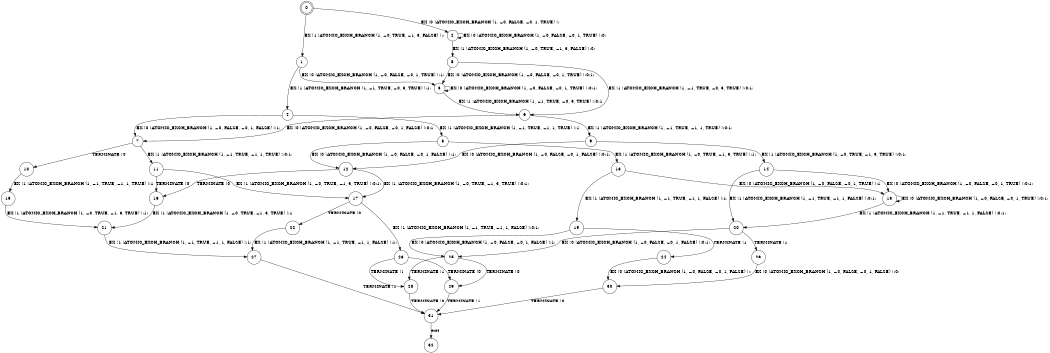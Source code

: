 digraph BCG {
size = "7, 10.5";
center = TRUE;
node [shape = circle];
0 [peripheries = 2];
0 -> 1 [label = "EX !1 !ATOMIC_EXCH_BRANCH (1, +0, TRUE, +1, 3, FALSE) !::"];
0 -> 2 [label = "EX !0 !ATOMIC_EXCH_BRANCH (1, +0, FALSE, +0, 1, TRUE) !::"];
1 -> 3 [label = "EX !0 !ATOMIC_EXCH_BRANCH (1, +0, FALSE, +0, 1, TRUE) !:1:"];
1 -> 4 [label = "EX !1 !ATOMIC_EXCH_BRANCH (1, +1, TRUE, +0, 3, TRUE) !:1:"];
2 -> 5 [label = "EX !1 !ATOMIC_EXCH_BRANCH (1, +0, TRUE, +1, 3, FALSE) !:0:"];
2 -> 2 [label = "EX !0 !ATOMIC_EXCH_BRANCH (1, +0, FALSE, +0, 1, TRUE) !:0:"];
3 -> 6 [label = "EX !1 !ATOMIC_EXCH_BRANCH (1, +1, TRUE, +0, 3, TRUE) !:0:1:"];
3 -> 3 [label = "EX !0 !ATOMIC_EXCH_BRANCH (1, +0, FALSE, +0, 1, TRUE) !:0:1:"];
4 -> 7 [label = "EX !0 !ATOMIC_EXCH_BRANCH (1, +0, FALSE, +0, 1, FALSE) !:1:"];
4 -> 8 [label = "EX !1 !ATOMIC_EXCH_BRANCH (1, +1, TRUE, +1, 1, TRUE) !:1:"];
5 -> 6 [label = "EX !1 !ATOMIC_EXCH_BRANCH (1, +1, TRUE, +0, 3, TRUE) !:0:1:"];
5 -> 3 [label = "EX !0 !ATOMIC_EXCH_BRANCH (1, +0, FALSE, +0, 1, TRUE) !:0:1:"];
6 -> 9 [label = "EX !1 !ATOMIC_EXCH_BRANCH (1, +1, TRUE, +1, 1, TRUE) !:0:1:"];
6 -> 7 [label = "EX !0 !ATOMIC_EXCH_BRANCH (1, +0, FALSE, +0, 1, FALSE) !:0:1:"];
7 -> 10 [label = "TERMINATE !0"];
7 -> 11 [label = "EX !1 !ATOMIC_EXCH_BRANCH (1, +1, TRUE, +1, 1, TRUE) !:0:1:"];
8 -> 12 [label = "EX !0 !ATOMIC_EXCH_BRANCH (1, +0, FALSE, +0, 1, FALSE) !:1:"];
8 -> 13 [label = "EX !1 !ATOMIC_EXCH_BRANCH (1, +0, TRUE, +1, 3, TRUE) !:1:"];
9 -> 14 [label = "EX !1 !ATOMIC_EXCH_BRANCH (1, +0, TRUE, +1, 3, TRUE) !:0:1:"];
9 -> 12 [label = "EX !0 !ATOMIC_EXCH_BRANCH (1, +0, FALSE, +0, 1, FALSE) !:0:1:"];
10 -> 15 [label = "EX !1 !ATOMIC_EXCH_BRANCH (1, +1, TRUE, +1, 1, TRUE) !:1:"];
11 -> 16 [label = "TERMINATE !0"];
11 -> 17 [label = "EX !1 !ATOMIC_EXCH_BRANCH (1, +0, TRUE, +1, 3, TRUE) !:0:1:"];
12 -> 16 [label = "TERMINATE !0"];
12 -> 17 [label = "EX !1 !ATOMIC_EXCH_BRANCH (1, +0, TRUE, +1, 3, TRUE) !:0:1:"];
13 -> 18 [label = "EX !0 !ATOMIC_EXCH_BRANCH (1, +0, FALSE, +0, 1, TRUE) !:1:"];
13 -> 19 [label = "EX !1 !ATOMIC_EXCH_BRANCH (1, +1, TRUE, +1, 1, FALSE) !:1:"];
14 -> 20 [label = "EX !1 !ATOMIC_EXCH_BRANCH (1, +1, TRUE, +1, 1, FALSE) !:0:1:"];
14 -> 18 [label = "EX !0 !ATOMIC_EXCH_BRANCH (1, +0, FALSE, +0, 1, TRUE) !:0:1:"];
15 -> 21 [label = "EX !1 !ATOMIC_EXCH_BRANCH (1, +0, TRUE, +1, 3, TRUE) !:1:"];
16 -> 21 [label = "EX !1 !ATOMIC_EXCH_BRANCH (1, +0, TRUE, +1, 3, TRUE) !:1:"];
17 -> 22 [label = "TERMINATE !0"];
17 -> 23 [label = "EX !1 !ATOMIC_EXCH_BRANCH (1, +1, TRUE, +1, 1, FALSE) !:0:1:"];
18 -> 20 [label = "EX !1 !ATOMIC_EXCH_BRANCH (1, +1, TRUE, +1, 1, FALSE) !:0:1:"];
18 -> 18 [label = "EX !0 !ATOMIC_EXCH_BRANCH (1, +0, FALSE, +0, 1, TRUE) !:0:1:"];
19 -> 24 [label = "TERMINATE !1"];
19 -> 25 [label = "EX !0 !ATOMIC_EXCH_BRANCH (1, +0, FALSE, +0, 1, FALSE) !:1:"];
20 -> 26 [label = "TERMINATE !1"];
20 -> 25 [label = "EX !0 !ATOMIC_EXCH_BRANCH (1, +0, FALSE, +0, 1, FALSE) !:0:1:"];
21 -> 27 [label = "EX !1 !ATOMIC_EXCH_BRANCH (1, +1, TRUE, +1, 1, FALSE) !:1:"];
22 -> 27 [label = "EX !1 !ATOMIC_EXCH_BRANCH (1, +1, TRUE, +1, 1, FALSE) !:1:"];
23 -> 28 [label = "TERMINATE !1"];
23 -> 29 [label = "TERMINATE !0"];
24 -> 30 [label = "EX !0 !ATOMIC_EXCH_BRANCH (1, +0, FALSE, +0, 1, FALSE) !::"];
25 -> 28 [label = "TERMINATE !1"];
25 -> 29 [label = "TERMINATE !0"];
26 -> 30 [label = "EX !0 !ATOMIC_EXCH_BRANCH (1, +0, FALSE, +0, 1, FALSE) !:0:"];
27 -> 31 [label = "TERMINATE !1"];
28 -> 31 [label = "TERMINATE !0"];
29 -> 31 [label = "TERMINATE !1"];
30 -> 31 [label = "TERMINATE !0"];
31 -> 32 [label = "exit"];
}
